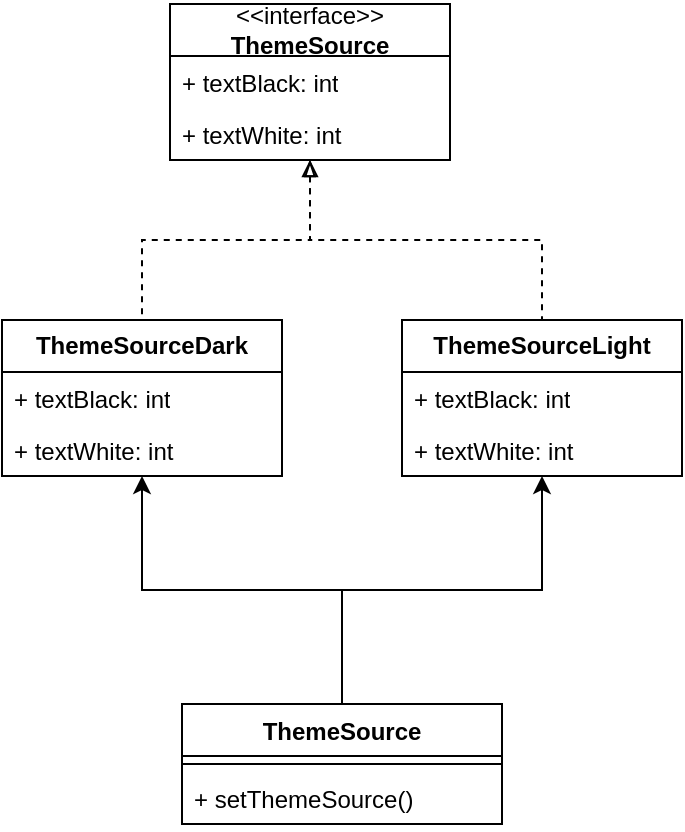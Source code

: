 <mxfile version="21.5.2" type="device">
  <diagram id="ZQop6-woorJ8Uy3YZnZl" name="第 1 页">
    <mxGraphModel dx="1434" dy="756" grid="1" gridSize="10" guides="1" tooltips="1" connect="1" arrows="1" fold="1" page="1" pageScale="1" pageWidth="827" pageHeight="1169" math="0" shadow="0">
      <root>
        <mxCell id="0" />
        <mxCell id="1" parent="0" />
        <mxCell id="Jm4W6omXqQ6jUamIUz5n-20" value="" style="edgeStyle=orthogonalEdgeStyle;rounded=0;orthogonalLoop=1;jettySize=auto;html=1;endArrow=none;endFill=0;startArrow=block;startFill=0;dashed=1;" edge="1" parent="1" source="Jm4W6omXqQ6jUamIUz5n-13" target="Jm4W6omXqQ6jUamIUz5n-17">
          <mxGeometry relative="1" as="geometry" />
        </mxCell>
        <mxCell id="Jm4W6omXqQ6jUamIUz5n-25" style="edgeStyle=orthogonalEdgeStyle;rounded=0;orthogonalLoop=1;jettySize=auto;html=1;dashed=1;endArrow=none;endFill=0;startArrow=blockThin;startFill=0;" edge="1" parent="1" source="Jm4W6omXqQ6jUamIUz5n-13" target="Jm4W6omXqQ6jUamIUz5n-22">
          <mxGeometry relative="1" as="geometry" />
        </mxCell>
        <mxCell id="Jm4W6omXqQ6jUamIUz5n-13" value="&amp;lt;&amp;lt;interface&amp;gt;&amp;gt;&lt;br style=&quot;border-color: var(--border-color); font-weight: 700;&quot;&gt;&lt;span style=&quot;font-weight: 700;&quot;&gt;ThemeSource&lt;/span&gt;" style="swimlane;fontStyle=0;childLayout=stackLayout;horizontal=1;startSize=26;fillColor=none;horizontalStack=0;resizeParent=1;resizeParentMax=0;resizeLast=0;collapsible=1;marginBottom=0;whiteSpace=wrap;html=1;" vertex="1" parent="1">
          <mxGeometry x="394" y="150" width="140" height="78" as="geometry" />
        </mxCell>
        <mxCell id="Jm4W6omXqQ6jUamIUz5n-14" value="+ textBlack: int" style="text;strokeColor=none;fillColor=none;align=left;verticalAlign=top;spacingLeft=4;spacingRight=4;overflow=hidden;rotatable=0;points=[[0,0.5],[1,0.5]];portConstraint=eastwest;whiteSpace=wrap;html=1;" vertex="1" parent="Jm4W6omXqQ6jUamIUz5n-13">
          <mxGeometry y="26" width="140" height="26" as="geometry" />
        </mxCell>
        <mxCell id="Jm4W6omXqQ6jUamIUz5n-15" value="+ textWhite: int" style="text;strokeColor=none;fillColor=none;align=left;verticalAlign=top;spacingLeft=4;spacingRight=4;overflow=hidden;rotatable=0;points=[[0,0.5],[1,0.5]];portConstraint=eastwest;whiteSpace=wrap;html=1;" vertex="1" parent="Jm4W6omXqQ6jUamIUz5n-13">
          <mxGeometry y="52" width="140" height="26" as="geometry" />
        </mxCell>
        <mxCell id="Jm4W6omXqQ6jUamIUz5n-17" value="&lt;span style=&quot;font-weight: 700;&quot;&gt;ThemeSourceDark&lt;br&gt;&lt;/span&gt;" style="swimlane;fontStyle=0;childLayout=stackLayout;horizontal=1;startSize=26;fillColor=none;horizontalStack=0;resizeParent=1;resizeParentMax=0;resizeLast=0;collapsible=1;marginBottom=0;whiteSpace=wrap;html=1;" vertex="1" parent="1">
          <mxGeometry x="310" y="308" width="140" height="78" as="geometry" />
        </mxCell>
        <mxCell id="Jm4W6omXqQ6jUamIUz5n-18" value="+ textBlack: int" style="text;strokeColor=none;fillColor=none;align=left;verticalAlign=top;spacingLeft=4;spacingRight=4;overflow=hidden;rotatable=0;points=[[0,0.5],[1,0.5]];portConstraint=eastwest;whiteSpace=wrap;html=1;" vertex="1" parent="Jm4W6omXqQ6jUamIUz5n-17">
          <mxGeometry y="26" width="140" height="26" as="geometry" />
        </mxCell>
        <mxCell id="Jm4W6omXqQ6jUamIUz5n-19" value="+ textWhite: int" style="text;strokeColor=none;fillColor=none;align=left;verticalAlign=top;spacingLeft=4;spacingRight=4;overflow=hidden;rotatable=0;points=[[0,0.5],[1,0.5]];portConstraint=eastwest;whiteSpace=wrap;html=1;" vertex="1" parent="Jm4W6omXqQ6jUamIUz5n-17">
          <mxGeometry y="52" width="140" height="26" as="geometry" />
        </mxCell>
        <mxCell id="Jm4W6omXqQ6jUamIUz5n-22" value="&lt;span style=&quot;font-weight: 700;&quot;&gt;ThemeSourceLight&lt;br&gt;&lt;/span&gt;" style="swimlane;fontStyle=0;childLayout=stackLayout;horizontal=1;startSize=26;fillColor=none;horizontalStack=0;resizeParent=1;resizeParentMax=0;resizeLast=0;collapsible=1;marginBottom=0;whiteSpace=wrap;html=1;" vertex="1" parent="1">
          <mxGeometry x="510" y="308" width="140" height="78" as="geometry" />
        </mxCell>
        <mxCell id="Jm4W6omXqQ6jUamIUz5n-23" value="+ textBlack: int" style="text;strokeColor=none;fillColor=none;align=left;verticalAlign=top;spacingLeft=4;spacingRight=4;overflow=hidden;rotatable=0;points=[[0,0.5],[1,0.5]];portConstraint=eastwest;whiteSpace=wrap;html=1;" vertex="1" parent="Jm4W6omXqQ6jUamIUz5n-22">
          <mxGeometry y="26" width="140" height="26" as="geometry" />
        </mxCell>
        <mxCell id="Jm4W6omXqQ6jUamIUz5n-24" value="+ textWhite: int" style="text;strokeColor=none;fillColor=none;align=left;verticalAlign=top;spacingLeft=4;spacingRight=4;overflow=hidden;rotatable=0;points=[[0,0.5],[1,0.5]];portConstraint=eastwest;whiteSpace=wrap;html=1;" vertex="1" parent="Jm4W6omXqQ6jUamIUz5n-22">
          <mxGeometry y="52" width="140" height="26" as="geometry" />
        </mxCell>
        <mxCell id="Jm4W6omXqQ6jUamIUz5n-30" style="edgeStyle=orthogonalEdgeStyle;rounded=0;orthogonalLoop=1;jettySize=auto;html=1;exitX=0.5;exitY=0;exitDx=0;exitDy=0;" edge="1" parent="1" source="Jm4W6omXqQ6jUamIUz5n-26" target="Jm4W6omXqQ6jUamIUz5n-17">
          <mxGeometry relative="1" as="geometry" />
        </mxCell>
        <mxCell id="Jm4W6omXqQ6jUamIUz5n-31" style="edgeStyle=orthogonalEdgeStyle;rounded=0;orthogonalLoop=1;jettySize=auto;html=1;exitX=0.5;exitY=0;exitDx=0;exitDy=0;" edge="1" parent="1" source="Jm4W6omXqQ6jUamIUz5n-26" target="Jm4W6omXqQ6jUamIUz5n-22">
          <mxGeometry relative="1" as="geometry" />
        </mxCell>
        <mxCell id="Jm4W6omXqQ6jUamIUz5n-26" value="ThemeSource" style="swimlane;fontStyle=1;align=center;verticalAlign=top;childLayout=stackLayout;horizontal=1;startSize=26;horizontalStack=0;resizeParent=1;resizeParentMax=0;resizeLast=0;collapsible=1;marginBottom=0;whiteSpace=wrap;html=1;" vertex="1" parent="1">
          <mxGeometry x="400" y="500" width="160" height="60" as="geometry" />
        </mxCell>
        <mxCell id="Jm4W6omXqQ6jUamIUz5n-28" value="" style="line;strokeWidth=1;fillColor=none;align=left;verticalAlign=middle;spacingTop=-1;spacingLeft=3;spacingRight=3;rotatable=0;labelPosition=right;points=[];portConstraint=eastwest;strokeColor=inherit;" vertex="1" parent="Jm4W6omXqQ6jUamIUz5n-26">
          <mxGeometry y="26" width="160" height="8" as="geometry" />
        </mxCell>
        <mxCell id="Jm4W6omXqQ6jUamIUz5n-29" value="+ setThemeSource()" style="text;strokeColor=none;fillColor=none;align=left;verticalAlign=top;spacingLeft=4;spacingRight=4;overflow=hidden;rotatable=0;points=[[0,0.5],[1,0.5]];portConstraint=eastwest;whiteSpace=wrap;html=1;" vertex="1" parent="Jm4W6omXqQ6jUamIUz5n-26">
          <mxGeometry y="34" width="160" height="26" as="geometry" />
        </mxCell>
      </root>
    </mxGraphModel>
  </diagram>
</mxfile>
